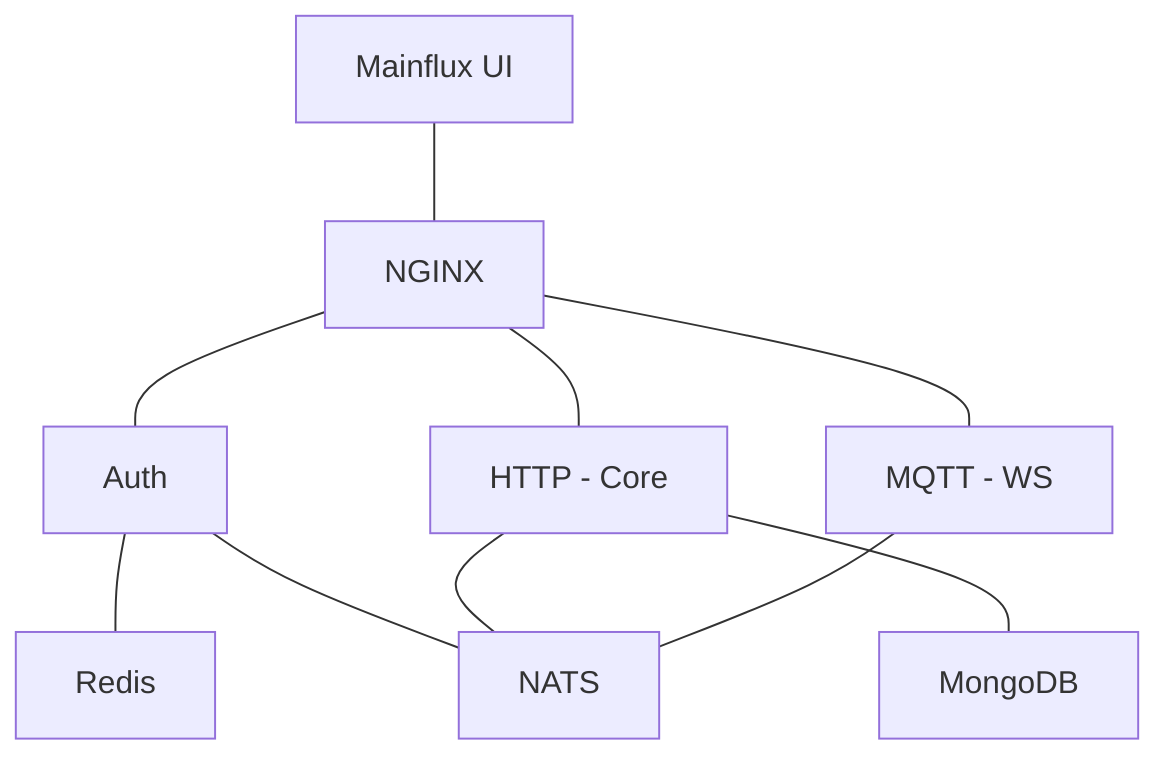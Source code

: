 graph TB
    A["NGINX"] --- B["Auth"];
	B --- R["Redis"]
	A --- C["HTTP - Core"];
    A --- D["MQTT - WS"];

	B --- E["NATS"]
	C --- E
	D --- E

    C --- F["MongoDB"]

    G["Mainflux UI"] --- A